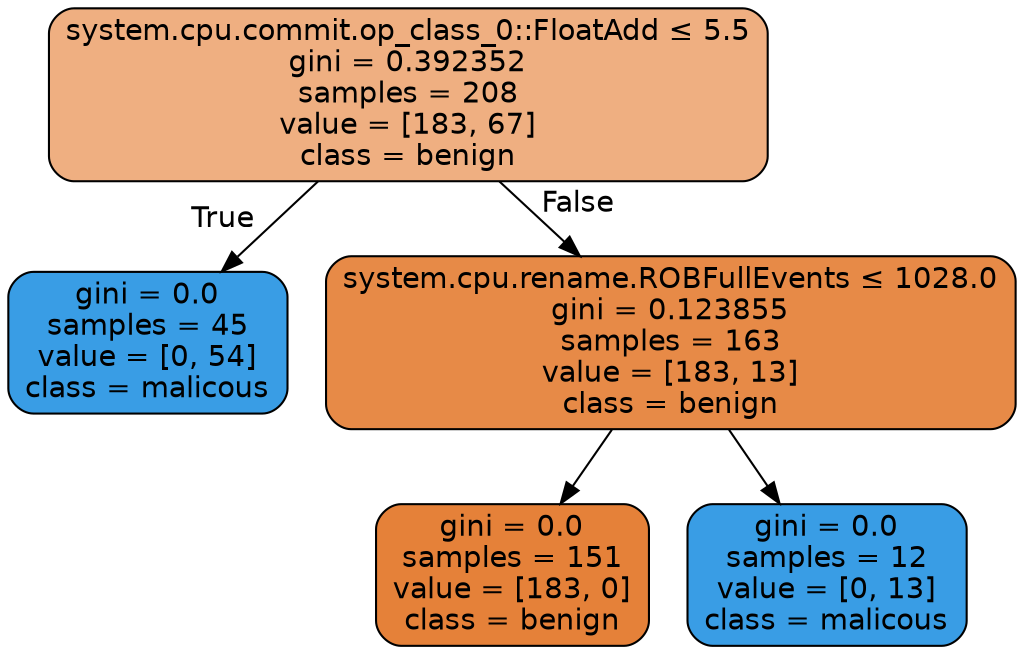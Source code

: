 digraph Tree {
node [shape=box, style="filled, rounded", color="black", fontname=helvetica] ;
edge [fontname=helvetica] ;
0 [label=<system.cpu.commit.op_class_0::FloatAdd &le; 5.5<br/>gini = 0.392352<br/>samples = 208<br/>value = [183, 67]<br/>class = benign>, fillcolor="#efaf81"] ;
1 [label=<gini = 0.0<br/>samples = 45<br/>value = [0, 54]<br/>class = malicous>, fillcolor="#399de5"] ;
0 -> 1 [labeldistance=2.5, labelangle=45, headlabel="True"] ;
2 [label=<system.cpu.rename.ROBFullEvents &le; 1028.0<br/>gini = 0.123855<br/>samples = 163<br/>value = [183, 13]<br/>class = benign>, fillcolor="#e78a47"] ;
0 -> 2 [labeldistance=2.5, labelangle=-45, headlabel="False"] ;
3 [label=<gini = 0.0<br/>samples = 151<br/>value = [183, 0]<br/>class = benign>, fillcolor="#e58139"] ;
2 -> 3 ;
4 [label=<gini = 0.0<br/>samples = 12<br/>value = [0, 13]<br/>class = malicous>, fillcolor="#399de5"] ;
2 -> 4 ;
}
